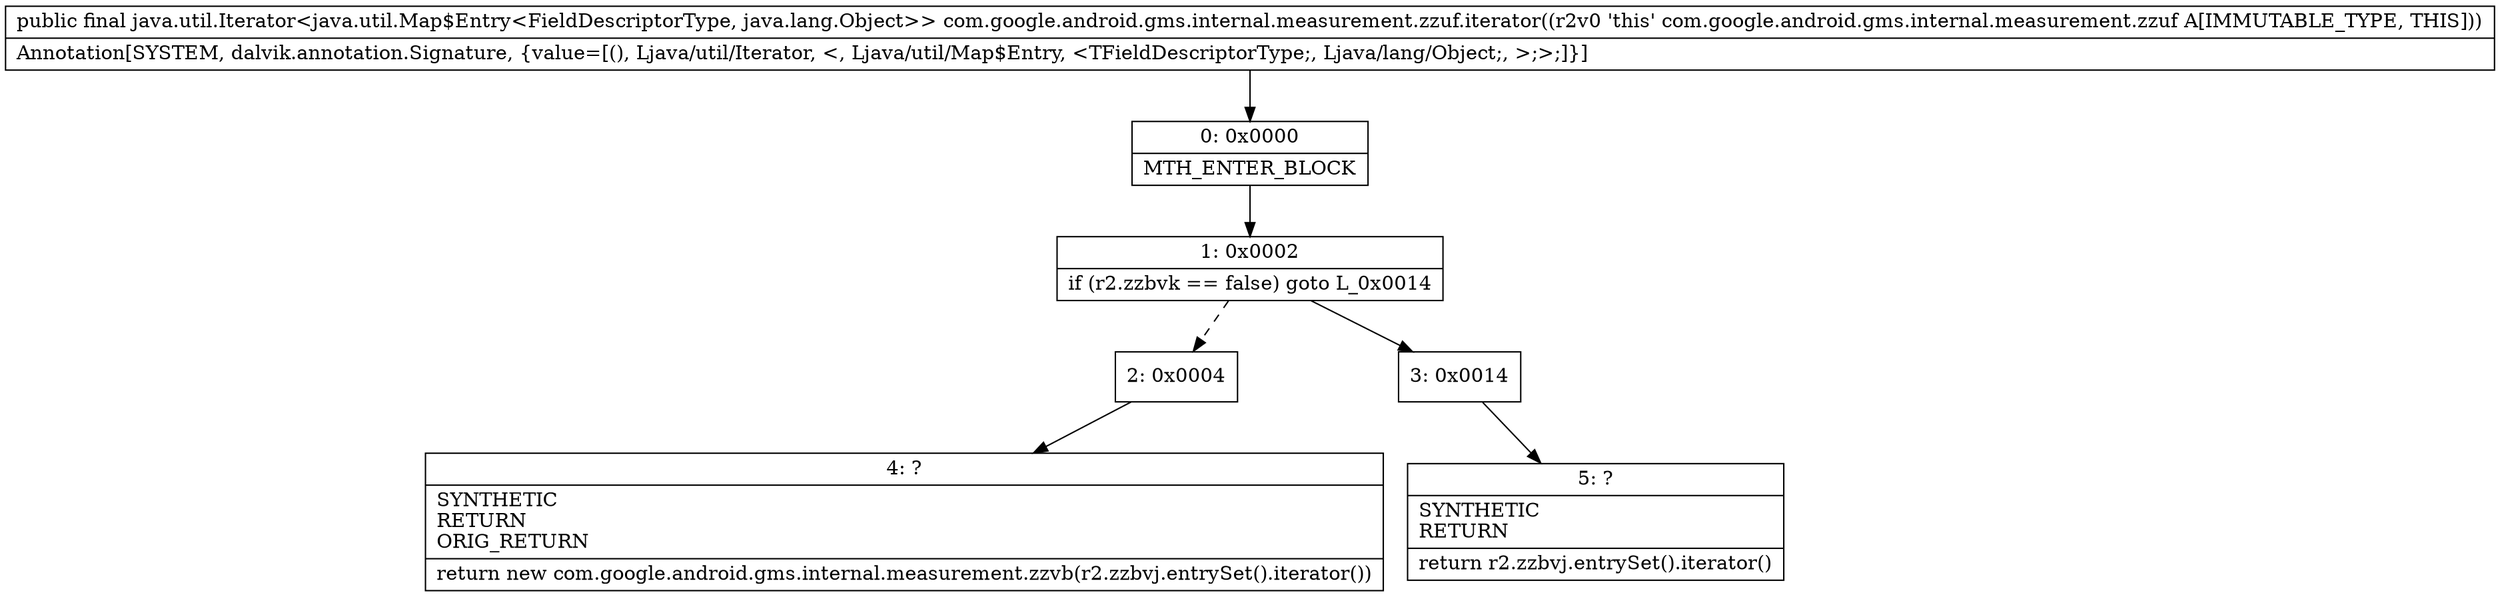 digraph "CFG forcom.google.android.gms.internal.measurement.zzuf.iterator()Ljava\/util\/Iterator;" {
Node_0 [shape=record,label="{0\:\ 0x0000|MTH_ENTER_BLOCK\l}"];
Node_1 [shape=record,label="{1\:\ 0x0002|if (r2.zzbvk == false) goto L_0x0014\l}"];
Node_2 [shape=record,label="{2\:\ 0x0004}"];
Node_3 [shape=record,label="{3\:\ 0x0014}"];
Node_4 [shape=record,label="{4\:\ ?|SYNTHETIC\lRETURN\lORIG_RETURN\l|return new com.google.android.gms.internal.measurement.zzvb(r2.zzbvj.entrySet().iterator())\l}"];
Node_5 [shape=record,label="{5\:\ ?|SYNTHETIC\lRETURN\l|return r2.zzbvj.entrySet().iterator()\l}"];
MethodNode[shape=record,label="{public final java.util.Iterator\<java.util.Map$Entry\<FieldDescriptorType, java.lang.Object\>\> com.google.android.gms.internal.measurement.zzuf.iterator((r2v0 'this' com.google.android.gms.internal.measurement.zzuf A[IMMUTABLE_TYPE, THIS]))  | Annotation[SYSTEM, dalvik.annotation.Signature, \{value=[(), Ljava\/util\/Iterator, \<, Ljava\/util\/Map$Entry, \<TFieldDescriptorType;, Ljava\/lang\/Object;, \>;\>;]\}]\l}"];
MethodNode -> Node_0;
Node_0 -> Node_1;
Node_1 -> Node_2[style=dashed];
Node_1 -> Node_3;
Node_2 -> Node_4;
Node_3 -> Node_5;
}

